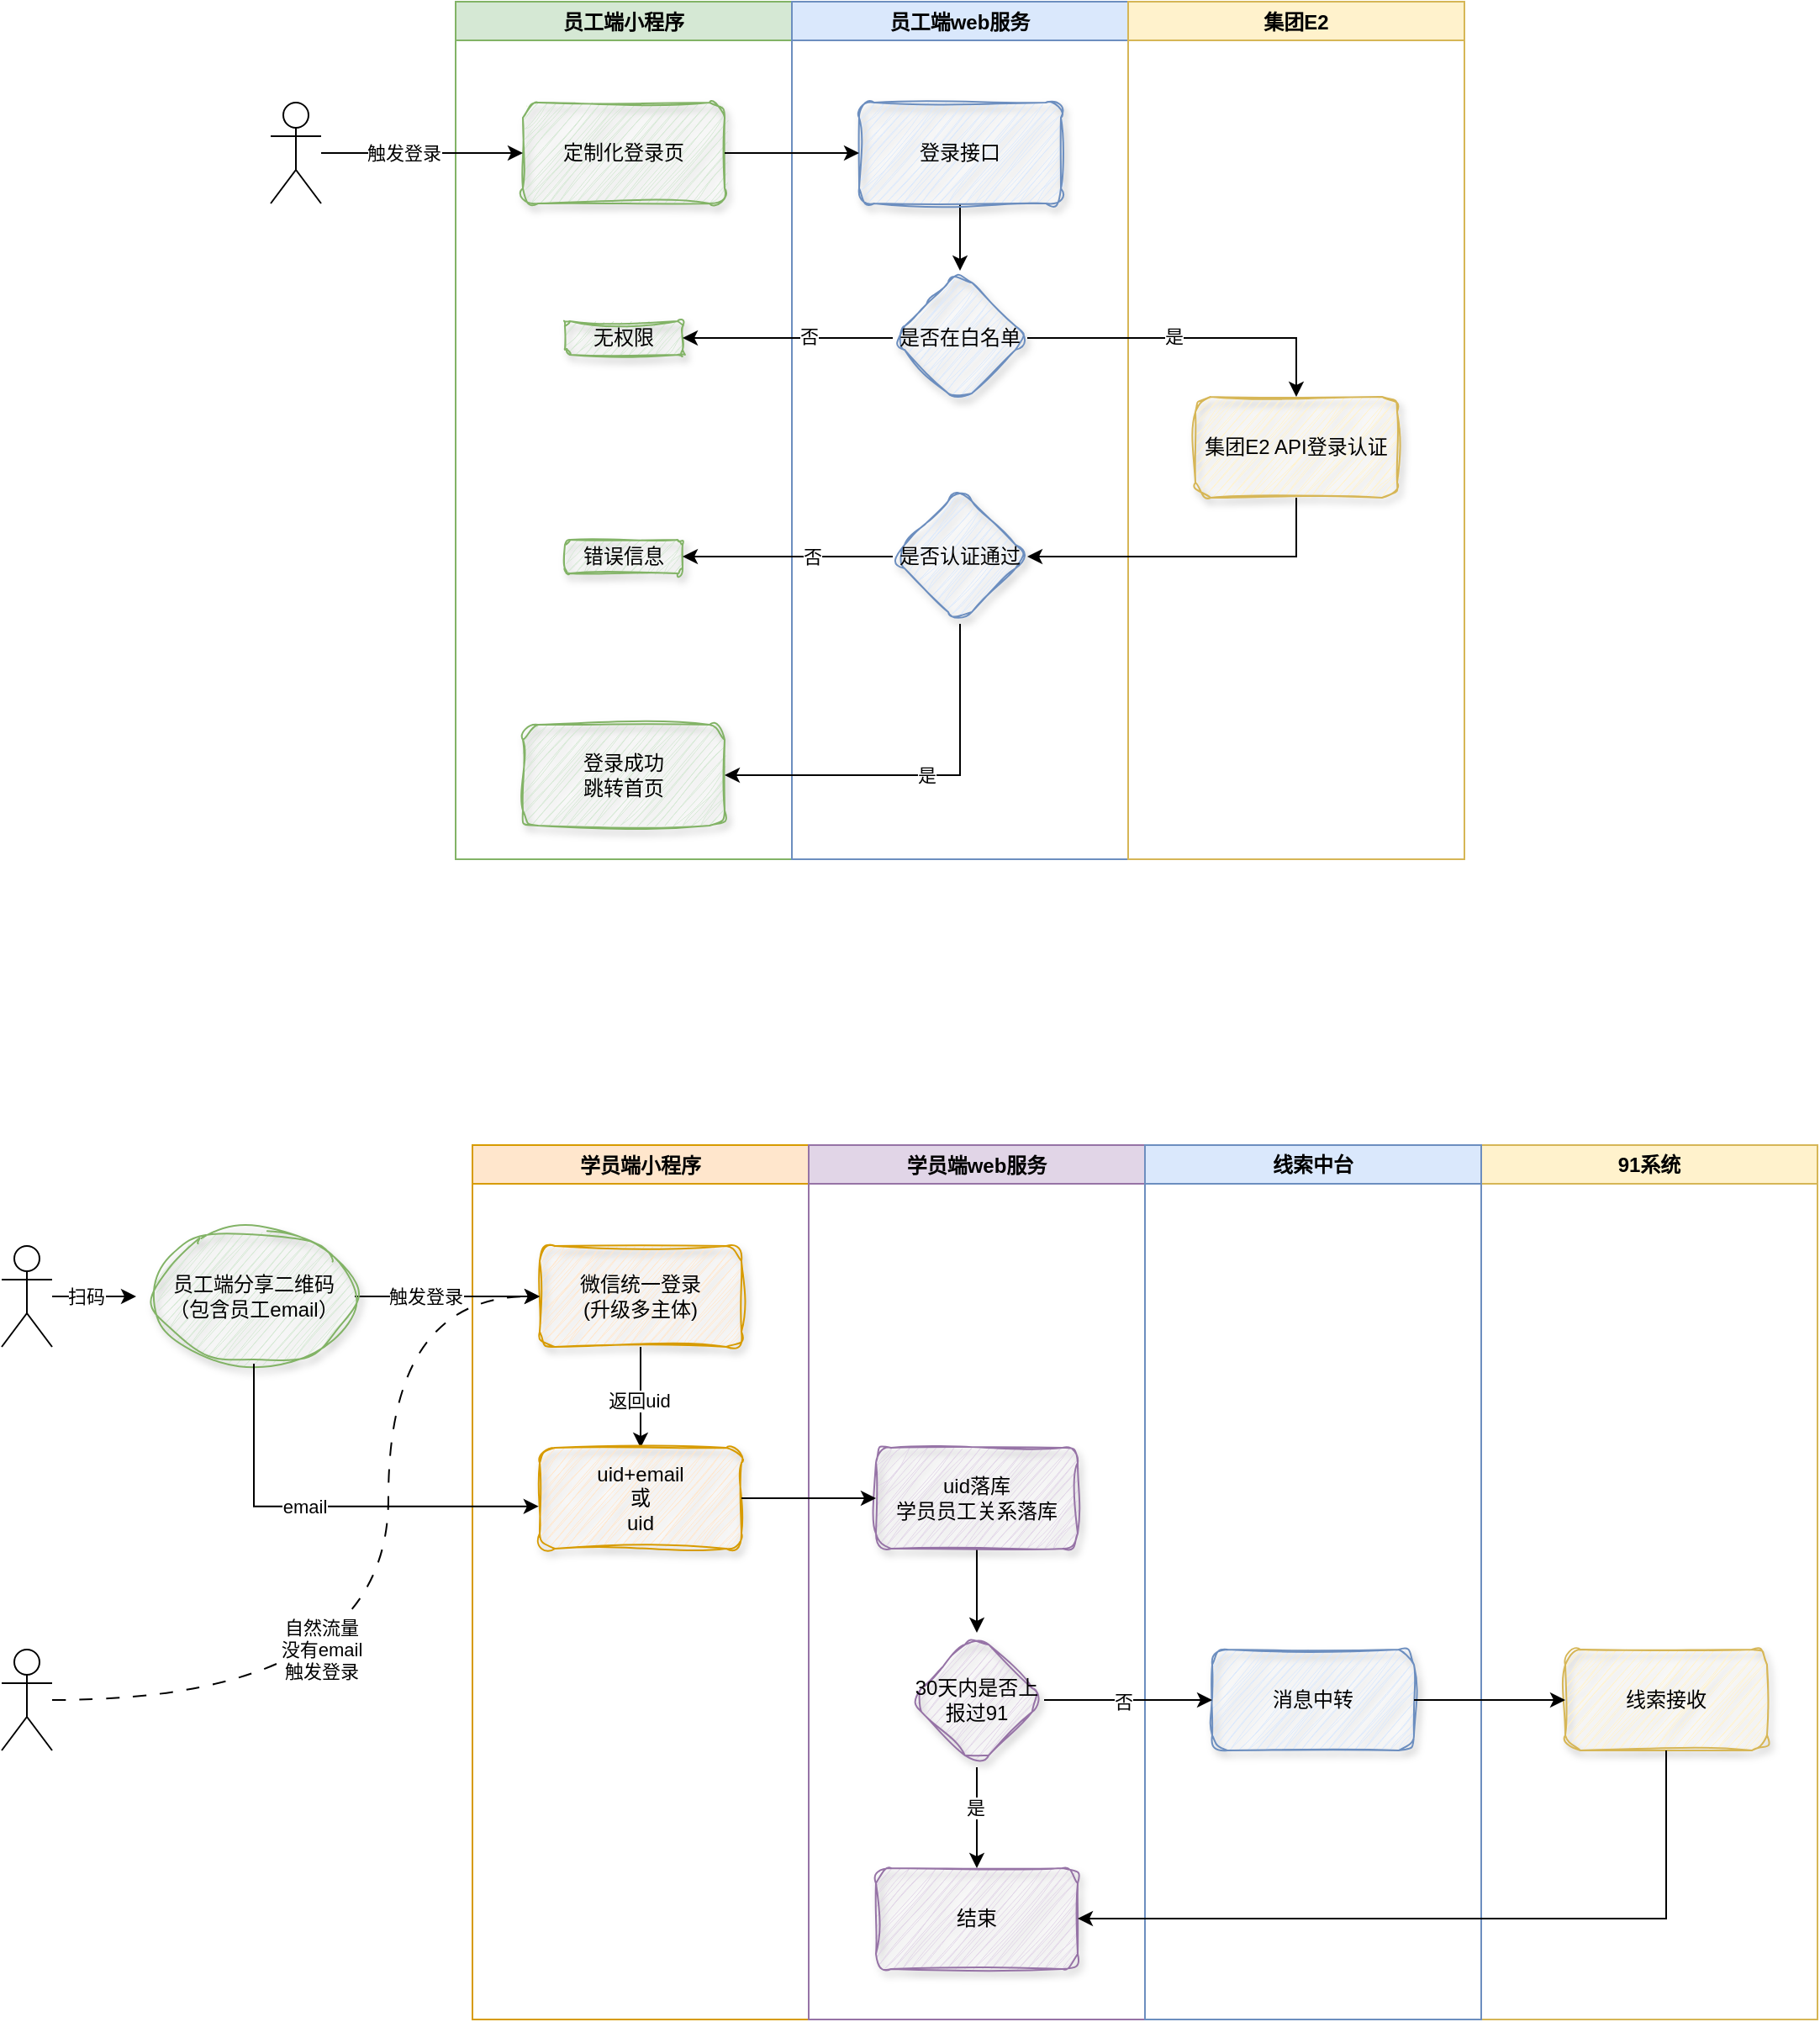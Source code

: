 <mxfile version="23.0.2" type="github">
  <diagram name="第 1 页" id="pV6aRfWE0lqoJqucev3O">
    <mxGraphModel dx="2007" dy="576" grid="1" gridSize="10" guides="1" tooltips="1" connect="1" arrows="1" fold="1" page="1" pageScale="1" pageWidth="827" pageHeight="1169" math="0" shadow="0">
      <root>
        <mxCell id="0" />
        <mxCell id="1" parent="0" />
        <mxCell id="hyMWU6bmqrIp57yq2Xep-1" value="员工端小程序" style="swimlane;fillColor=#d5e8d4;strokeColor=#82b366;" vertex="1" parent="1">
          <mxGeometry x="150" y="320" width="200" height="510" as="geometry" />
        </mxCell>
        <mxCell id="hyMWU6bmqrIp57yq2Xep-9" value="定制化登录页" style="rounded=1;whiteSpace=wrap;html=1;fillColor=#d5e8d4;strokeColor=#82b366;gradientColor=none;glass=0;shadow=1;sketch=1;curveFitting=1;jiggle=2;" vertex="1" parent="hyMWU6bmqrIp57yq2Xep-1">
          <mxGeometry x="40" y="60" width="120" height="60" as="geometry" />
        </mxCell>
        <mxCell id="hyMWU6bmqrIp57yq2Xep-34" value="无权限" style="whiteSpace=wrap;html=1;fillColor=#d5e8d4;strokeColor=#82b366;rounded=1;gradientColor=none;glass=0;shadow=1;sketch=1;curveFitting=1;jiggle=2;" vertex="1" parent="hyMWU6bmqrIp57yq2Xep-1">
          <mxGeometry x="65" y="190" width="70" height="20" as="geometry" />
        </mxCell>
        <mxCell id="hyMWU6bmqrIp57yq2Xep-46" value="错误信息" style="whiteSpace=wrap;html=1;fillColor=#d5e8d4;strokeColor=#82b366;rounded=1;gradientColor=none;glass=0;shadow=1;sketch=1;curveFitting=1;jiggle=2;" vertex="1" parent="hyMWU6bmqrIp57yq2Xep-1">
          <mxGeometry x="65" y="320" width="70" height="20" as="geometry" />
        </mxCell>
        <mxCell id="hyMWU6bmqrIp57yq2Xep-2" value="员工端web服务" style="swimlane;fillColor=#dae8fc;strokeColor=#6c8ebf;" vertex="1" parent="1">
          <mxGeometry x="350" y="320" width="200" height="510" as="geometry" />
        </mxCell>
        <mxCell id="hyMWU6bmqrIp57yq2Xep-14" value="" style="edgeStyle=orthogonalEdgeStyle;rounded=0;orthogonalLoop=1;jettySize=auto;html=1;" edge="1" parent="hyMWU6bmqrIp57yq2Xep-2" source="hyMWU6bmqrIp57yq2Xep-10" target="hyMWU6bmqrIp57yq2Xep-13">
          <mxGeometry relative="1" as="geometry" />
        </mxCell>
        <mxCell id="hyMWU6bmqrIp57yq2Xep-10" value="登录接口" style="rounded=1;whiteSpace=wrap;html=1;fillColor=#dae8fc;strokeColor=#6c8ebf;shadow=1;sketch=1;curveFitting=1;jiggle=2;" vertex="1" parent="hyMWU6bmqrIp57yq2Xep-2">
          <mxGeometry x="40" y="60" width="120" height="60" as="geometry" />
        </mxCell>
        <mxCell id="hyMWU6bmqrIp57yq2Xep-13" value="是否在白名单" style="rhombus;whiteSpace=wrap;html=1;fillColor=#dae8fc;strokeColor=#6c8ebf;rounded=1;shadow=1;sketch=1;curveFitting=1;jiggle=2;" vertex="1" parent="hyMWU6bmqrIp57yq2Xep-2">
          <mxGeometry x="60" y="160" width="80" height="80" as="geometry" />
        </mxCell>
        <mxCell id="hyMWU6bmqrIp57yq2Xep-3" value="集团E2" style="swimlane;fillColor=#fff2cc;strokeColor=#d6b656;" vertex="1" parent="1">
          <mxGeometry x="550" y="320" width="200" height="510" as="geometry" />
        </mxCell>
        <mxCell id="hyMWU6bmqrIp57yq2Xep-32" value="登录成功&lt;br&gt;跳转首页" style="whiteSpace=wrap;html=1;fillColor=#d5e8d4;strokeColor=#82b366;rounded=1;gradientColor=none;glass=0;shadow=1;sketch=1;curveFitting=1;jiggle=2;" vertex="1" parent="hyMWU6bmqrIp57yq2Xep-3">
          <mxGeometry x="-360" y="430" width="120" height="60" as="geometry" />
        </mxCell>
        <mxCell id="hyMWU6bmqrIp57yq2Xep-29" value="是否认证通过" style="rhombus;whiteSpace=wrap;html=1;fillColor=#dae8fc;strokeColor=#6c8ebf;rounded=1;shadow=1;sketch=1;curveFitting=1;jiggle=2;" vertex="1" parent="hyMWU6bmqrIp57yq2Xep-3">
          <mxGeometry x="-140" y="290" width="80" height="80" as="geometry" />
        </mxCell>
        <mxCell id="hyMWU6bmqrIp57yq2Xep-19" value="集团E2 API登录认证" style="whiteSpace=wrap;html=1;fillColor=#fff2cc;strokeColor=#d6b656;rounded=1;shadow=1;sketch=1;curveFitting=1;jiggle=2;" vertex="1" parent="hyMWU6bmqrIp57yq2Xep-3">
          <mxGeometry x="40" y="235" width="120" height="60" as="geometry" />
        </mxCell>
        <mxCell id="hyMWU6bmqrIp57yq2Xep-31" style="edgeStyle=orthogonalEdgeStyle;rounded=0;orthogonalLoop=1;jettySize=auto;html=1;exitX=0.5;exitY=1;exitDx=0;exitDy=0;entryX=1;entryY=0.5;entryDx=0;entryDy=0;" edge="1" parent="hyMWU6bmqrIp57yq2Xep-3" source="hyMWU6bmqrIp57yq2Xep-19" target="hyMWU6bmqrIp57yq2Xep-29">
          <mxGeometry relative="1" as="geometry" />
        </mxCell>
        <mxCell id="hyMWU6bmqrIp57yq2Xep-37" style="edgeStyle=orthogonalEdgeStyle;rounded=0;orthogonalLoop=1;jettySize=auto;html=1;exitX=0.5;exitY=1;exitDx=0;exitDy=0;entryX=1;entryY=0.5;entryDx=0;entryDy=0;" edge="1" parent="hyMWU6bmqrIp57yq2Xep-3" source="hyMWU6bmqrIp57yq2Xep-29" target="hyMWU6bmqrIp57yq2Xep-32">
          <mxGeometry relative="1" as="geometry" />
        </mxCell>
        <mxCell id="hyMWU6bmqrIp57yq2Xep-38" value="是" style="edgeLabel;html=1;align=center;verticalAlign=middle;resizable=0;points=[];" vertex="1" connectable="0" parent="hyMWU6bmqrIp57yq2Xep-37">
          <mxGeometry x="-0.041" relative="1" as="geometry">
            <mxPoint as="offset" />
          </mxGeometry>
        </mxCell>
        <mxCell id="hyMWU6bmqrIp57yq2Xep-17" value="" style="edgeStyle=orthogonalEdgeStyle;rounded=0;orthogonalLoop=1;jettySize=auto;html=1;" edge="1" parent="1" source="hyMWU6bmqrIp57yq2Xep-4" target="hyMWU6bmqrIp57yq2Xep-9">
          <mxGeometry relative="1" as="geometry" />
        </mxCell>
        <mxCell id="hyMWU6bmqrIp57yq2Xep-18" value="触发登录" style="edgeLabel;html=1;align=center;verticalAlign=middle;resizable=0;points=[];" vertex="1" connectable="0" parent="hyMWU6bmqrIp57yq2Xep-17">
          <mxGeometry x="-0.18" relative="1" as="geometry">
            <mxPoint as="offset" />
          </mxGeometry>
        </mxCell>
        <mxCell id="hyMWU6bmqrIp57yq2Xep-4" value="" style="shape=umlActor;verticalLabelPosition=bottom;verticalAlign=top;html=1;outlineConnect=0;" vertex="1" parent="1">
          <mxGeometry x="40" y="380" width="30" height="60" as="geometry" />
        </mxCell>
        <mxCell id="hyMWU6bmqrIp57yq2Xep-16" style="edgeStyle=orthogonalEdgeStyle;rounded=0;orthogonalLoop=1;jettySize=auto;html=1;" edge="1" parent="1" source="hyMWU6bmqrIp57yq2Xep-9" target="hyMWU6bmqrIp57yq2Xep-10">
          <mxGeometry relative="1" as="geometry" />
        </mxCell>
        <mxCell id="hyMWU6bmqrIp57yq2Xep-42" style="edgeStyle=orthogonalEdgeStyle;rounded=0;orthogonalLoop=1;jettySize=auto;html=1;exitX=1;exitY=0.5;exitDx=0;exitDy=0;entryX=0.5;entryY=0;entryDx=0;entryDy=0;" edge="1" parent="1" source="hyMWU6bmqrIp57yq2Xep-13" target="hyMWU6bmqrIp57yq2Xep-19">
          <mxGeometry relative="1" as="geometry" />
        </mxCell>
        <mxCell id="hyMWU6bmqrIp57yq2Xep-43" value="是" style="edgeLabel;html=1;align=center;verticalAlign=middle;resizable=0;points=[];" vertex="1" connectable="0" parent="hyMWU6bmqrIp57yq2Xep-42">
          <mxGeometry x="-0.108" y="1" relative="1" as="geometry">
            <mxPoint as="offset" />
          </mxGeometry>
        </mxCell>
        <mxCell id="hyMWU6bmqrIp57yq2Xep-36" style="edgeStyle=orthogonalEdgeStyle;rounded=0;orthogonalLoop=1;jettySize=auto;html=1;exitX=0;exitY=0.5;exitDx=0;exitDy=0;entryX=1;entryY=0.5;entryDx=0;entryDy=0;" edge="1" parent="1" source="hyMWU6bmqrIp57yq2Xep-13" target="hyMWU6bmqrIp57yq2Xep-34">
          <mxGeometry relative="1" as="geometry" />
        </mxCell>
        <mxCell id="hyMWU6bmqrIp57yq2Xep-45" value="否" style="edgeLabel;html=1;align=center;verticalAlign=middle;resizable=0;points=[];" vertex="1" connectable="0" parent="hyMWU6bmqrIp57yq2Xep-36">
          <mxGeometry x="-0.189" y="-1" relative="1" as="geometry">
            <mxPoint as="offset" />
          </mxGeometry>
        </mxCell>
        <mxCell id="hyMWU6bmqrIp57yq2Xep-41" style="edgeStyle=orthogonalEdgeStyle;rounded=0;orthogonalLoop=1;jettySize=auto;html=1;exitX=0;exitY=0.5;exitDx=0;exitDy=0;entryX=1;entryY=0.5;entryDx=0;entryDy=0;" edge="1" parent="1" source="hyMWU6bmqrIp57yq2Xep-29" target="hyMWU6bmqrIp57yq2Xep-46">
          <mxGeometry relative="1" as="geometry">
            <mxPoint x="290" y="650" as="targetPoint" />
          </mxGeometry>
        </mxCell>
        <mxCell id="hyMWU6bmqrIp57yq2Xep-44" value="否" style="edgeLabel;html=1;align=center;verticalAlign=middle;resizable=0;points=[];" vertex="1" connectable="0" parent="hyMWU6bmqrIp57yq2Xep-41">
          <mxGeometry x="-0.235" relative="1" as="geometry">
            <mxPoint as="offset" />
          </mxGeometry>
        </mxCell>
        <mxCell id="hyMWU6bmqrIp57yq2Xep-47" value="学员端小程序" style="swimlane;fillColor=#ffe6cc;strokeColor=#d79b00;" vertex="1" parent="1">
          <mxGeometry x="160" y="1000" width="200" height="520" as="geometry" />
        </mxCell>
        <mxCell id="hyMWU6bmqrIp57yq2Xep-100" value="" style="edgeStyle=orthogonalEdgeStyle;rounded=0;orthogonalLoop=1;jettySize=auto;html=1;" edge="1" parent="hyMWU6bmqrIp57yq2Xep-47" source="hyMWU6bmqrIp57yq2Xep-58" target="hyMWU6bmqrIp57yq2Xep-99">
          <mxGeometry relative="1" as="geometry" />
        </mxCell>
        <mxCell id="hyMWU6bmqrIp57yq2Xep-101" value="返回uid" style="edgeLabel;html=1;align=center;verticalAlign=middle;resizable=0;points=[];" vertex="1" connectable="0" parent="hyMWU6bmqrIp57yq2Xep-100">
          <mxGeometry x="0.07" y="-1" relative="1" as="geometry">
            <mxPoint as="offset" />
          </mxGeometry>
        </mxCell>
        <mxCell id="hyMWU6bmqrIp57yq2Xep-58" value="微信统一登录&lt;br&gt;(升级多主体)" style="rounded=1;whiteSpace=wrap;html=1;fillColor=#ffe6cc;strokeColor=#d79b00;glass=0;shadow=1;sketch=1;curveFitting=1;jiggle=2;" vertex="1" parent="hyMWU6bmqrIp57yq2Xep-47">
          <mxGeometry x="40" y="60" width="120" height="60" as="geometry" />
        </mxCell>
        <mxCell id="hyMWU6bmqrIp57yq2Xep-99" value="uid+email&lt;br&gt;或&lt;br&gt;uid" style="whiteSpace=wrap;html=1;fillColor=#ffe6cc;strokeColor=#d79b00;rounded=1;glass=0;shadow=1;sketch=1;curveFitting=1;jiggle=2;" vertex="1" parent="hyMWU6bmqrIp57yq2Xep-47">
          <mxGeometry x="40" y="180" width="120" height="60" as="geometry" />
        </mxCell>
        <mxCell id="hyMWU6bmqrIp57yq2Xep-51" value="学员端web服务" style="swimlane;fillColor=#e1d5e7;strokeColor=#9673a6;" vertex="1" parent="1">
          <mxGeometry x="360" y="1000" width="200" height="520" as="geometry" />
        </mxCell>
        <mxCell id="hyMWU6bmqrIp57yq2Xep-119" style="edgeStyle=orthogonalEdgeStyle;rounded=0;orthogonalLoop=1;jettySize=auto;html=1;exitX=0.5;exitY=1;exitDx=0;exitDy=0;" edge="1" parent="hyMWU6bmqrIp57yq2Xep-51" source="hyMWU6bmqrIp57yq2Xep-53" target="hyMWU6bmqrIp57yq2Xep-65">
          <mxGeometry relative="1" as="geometry" />
        </mxCell>
        <mxCell id="hyMWU6bmqrIp57yq2Xep-53" value="uid落库&lt;br&gt;学员员工关系落库" style="rounded=1;whiteSpace=wrap;html=1;fillColor=#e1d5e7;strokeColor=#9673a6;shadow=1;sketch=1;curveFitting=1;jiggle=2;" vertex="1" parent="hyMWU6bmqrIp57yq2Xep-51">
          <mxGeometry x="40" y="180" width="120" height="60" as="geometry" />
        </mxCell>
        <mxCell id="hyMWU6bmqrIp57yq2Xep-65" value="30天内是否上报过91" style="rhombus;whiteSpace=wrap;html=1;fillColor=#e1d5e7;strokeColor=#9673a6;rounded=1;shadow=1;sketch=1;curveFitting=1;jiggle=2;" vertex="1" parent="hyMWU6bmqrIp57yq2Xep-51">
          <mxGeometry x="60" y="290" width="80" height="80" as="geometry" />
        </mxCell>
        <mxCell id="hyMWU6bmqrIp57yq2Xep-96" value="结束" style="whiteSpace=wrap;html=1;fillColor=#e1d5e7;strokeColor=#9673a6;rounded=1;shadow=1;sketch=1;curveFitting=1;jiggle=2;" vertex="1" parent="hyMWU6bmqrIp57yq2Xep-51">
          <mxGeometry x="40" y="430" width="120" height="60" as="geometry" />
        </mxCell>
        <mxCell id="hyMWU6bmqrIp57yq2Xep-97" value="" style="edgeStyle=orthogonalEdgeStyle;rounded=0;orthogonalLoop=1;jettySize=auto;html=1;" edge="1" parent="hyMWU6bmqrIp57yq2Xep-51" source="hyMWU6bmqrIp57yq2Xep-65" target="hyMWU6bmqrIp57yq2Xep-96">
          <mxGeometry relative="1" as="geometry" />
        </mxCell>
        <mxCell id="hyMWU6bmqrIp57yq2Xep-98" value="是" style="edgeLabel;html=1;align=center;verticalAlign=middle;resizable=0;points=[];" vertex="1" connectable="0" parent="hyMWU6bmqrIp57yq2Xep-97">
          <mxGeometry x="-0.215" y="-1" relative="1" as="geometry">
            <mxPoint as="offset" />
          </mxGeometry>
        </mxCell>
        <mxCell id="hyMWU6bmqrIp57yq2Xep-56" style="edgeStyle=orthogonalEdgeStyle;rounded=0;orthogonalLoop=1;jettySize=auto;html=1;" edge="1" parent="1" source="hyMWU6bmqrIp57yq2Xep-55">
          <mxGeometry relative="1" as="geometry">
            <mxPoint x="-40" y="1090" as="targetPoint" />
          </mxGeometry>
        </mxCell>
        <mxCell id="hyMWU6bmqrIp57yq2Xep-57" value="扫码" style="edgeLabel;html=1;align=center;verticalAlign=middle;resizable=0;points=[];" vertex="1" connectable="0" parent="hyMWU6bmqrIp57yq2Xep-56">
          <mxGeometry x="-0.304" y="-1" relative="1" as="geometry">
            <mxPoint x="2" y="-1" as="offset" />
          </mxGeometry>
        </mxCell>
        <mxCell id="hyMWU6bmqrIp57yq2Xep-55" value="" style="shape=umlActor;verticalLabelPosition=bottom;verticalAlign=top;html=1;outlineConnect=0;" vertex="1" parent="1">
          <mxGeometry x="-120" y="1060" width="30" height="60" as="geometry" />
        </mxCell>
        <mxCell id="hyMWU6bmqrIp57yq2Xep-94" value="91系统" style="swimlane;whiteSpace=wrap;html=1;fillColor=#fff2cc;strokeColor=#d6b656;" vertex="1" parent="1">
          <mxGeometry x="760" y="1000" width="200" height="520" as="geometry" />
        </mxCell>
        <mxCell id="hyMWU6bmqrIp57yq2Xep-95" value="线索接收" style="rounded=1;whiteSpace=wrap;html=1;fillColor=#fff2cc;strokeColor=#d6b656;shadow=1;sketch=1;curveFitting=1;jiggle=2;" vertex="1" parent="hyMWU6bmqrIp57yq2Xep-94">
          <mxGeometry x="50" y="300" width="120" height="60" as="geometry" />
        </mxCell>
        <mxCell id="hyMWU6bmqrIp57yq2Xep-102" style="edgeStyle=orthogonalEdgeStyle;rounded=0;orthogonalLoop=1;jettySize=auto;html=1;exitX=1;exitY=0.5;exitDx=0;exitDy=0;entryX=0;entryY=0.5;entryDx=0;entryDy=0;" edge="1" parent="1" source="hyMWU6bmqrIp57yq2Xep-99" target="hyMWU6bmqrIp57yq2Xep-53">
          <mxGeometry relative="1" as="geometry" />
        </mxCell>
        <mxCell id="hyMWU6bmqrIp57yq2Xep-88" value="线索中台" style="swimlane;whiteSpace=wrap;html=1;fillColor=#dae8fc;strokeColor=#6c8ebf;" vertex="1" parent="1">
          <mxGeometry x="560" y="1000" width="200" height="520" as="geometry" />
        </mxCell>
        <mxCell id="hyMWU6bmqrIp57yq2Xep-91" value="消息中转" style="rounded=1;whiteSpace=wrap;html=1;fillColor=#dae8fc;strokeColor=#6c8ebf;shadow=1;sketch=1;curveFitting=1;jiggle=2;" vertex="1" parent="hyMWU6bmqrIp57yq2Xep-88">
          <mxGeometry x="40" y="300" width="120" height="60" as="geometry" />
        </mxCell>
        <mxCell id="hyMWU6bmqrIp57yq2Xep-107" style="edgeStyle=orthogonalEdgeStyle;rounded=0;orthogonalLoop=1;jettySize=auto;html=1;entryX=0;entryY=0.5;entryDx=0;entryDy=0;" edge="1" parent="1" source="hyMWU6bmqrIp57yq2Xep-106" target="hyMWU6bmqrIp57yq2Xep-58">
          <mxGeometry relative="1" as="geometry" />
        </mxCell>
        <mxCell id="hyMWU6bmqrIp57yq2Xep-120" value="触发登录" style="edgeLabel;html=1;align=center;verticalAlign=middle;resizable=0;points=[];" vertex="1" connectable="0" parent="hyMWU6bmqrIp57yq2Xep-107">
          <mxGeometry x="-0.401" relative="1" as="geometry">
            <mxPoint x="9" as="offset" />
          </mxGeometry>
        </mxCell>
        <mxCell id="hyMWU6bmqrIp57yq2Xep-106" value="员工端分享二维码&lt;br&gt;（包含员工email）" style="ellipse;whiteSpace=wrap;html=1;fillColor=#d5e8d4;strokeColor=#82b366;shadow=1;sketch=1;curveFitting=1;jiggle=2;" vertex="1" parent="1">
          <mxGeometry x="-30" y="1050" width="120" height="80" as="geometry" />
        </mxCell>
        <mxCell id="hyMWU6bmqrIp57yq2Xep-108" style="edgeStyle=orthogonalEdgeStyle;rounded=0;orthogonalLoop=1;jettySize=auto;html=1;entryX=-0.005;entryY=0.581;entryDx=0;entryDy=0;entryPerimeter=0;exitX=0.5;exitY=1;exitDx=0;exitDy=0;" edge="1" parent="1" source="hyMWU6bmqrIp57yq2Xep-106" target="hyMWU6bmqrIp57yq2Xep-99">
          <mxGeometry relative="1" as="geometry" />
        </mxCell>
        <mxCell id="hyMWU6bmqrIp57yq2Xep-109" value="email" style="edgeLabel;html=1;align=center;verticalAlign=middle;resizable=0;points=[];" vertex="1" connectable="0" parent="hyMWU6bmqrIp57yq2Xep-108">
          <mxGeometry x="-0.1" relative="1" as="geometry">
            <mxPoint as="offset" />
          </mxGeometry>
        </mxCell>
        <mxCell id="hyMWU6bmqrIp57yq2Xep-92" style="edgeStyle=orthogonalEdgeStyle;rounded=0;orthogonalLoop=1;jettySize=auto;html=1;exitX=1;exitY=0.5;exitDx=0;exitDy=0;entryX=0;entryY=0.5;entryDx=0;entryDy=0;" edge="1" parent="1" source="hyMWU6bmqrIp57yq2Xep-65" target="hyMWU6bmqrIp57yq2Xep-91">
          <mxGeometry relative="1" as="geometry" />
        </mxCell>
        <mxCell id="hyMWU6bmqrIp57yq2Xep-93" value="否" style="edgeLabel;html=1;align=center;verticalAlign=middle;resizable=0;points=[];" vertex="1" connectable="0" parent="hyMWU6bmqrIp57yq2Xep-92">
          <mxGeometry x="-0.064" y="-1" relative="1" as="geometry">
            <mxPoint as="offset" />
          </mxGeometry>
        </mxCell>
        <mxCell id="hyMWU6bmqrIp57yq2Xep-103" style="edgeStyle=orthogonalEdgeStyle;rounded=0;orthogonalLoop=1;jettySize=auto;html=1;entryX=0;entryY=0.5;entryDx=0;entryDy=0;" edge="1" parent="1" source="hyMWU6bmqrIp57yq2Xep-91" target="hyMWU6bmqrIp57yq2Xep-95">
          <mxGeometry relative="1" as="geometry" />
        </mxCell>
        <mxCell id="hyMWU6bmqrIp57yq2Xep-116" style="edgeStyle=orthogonalEdgeStyle;rounded=0;orthogonalLoop=1;jettySize=auto;html=1;entryX=0;entryY=0.5;entryDx=0;entryDy=0;curved=1;dashed=1;dashPattern=8 8;" edge="1" parent="1" source="hyMWU6bmqrIp57yq2Xep-115" target="hyMWU6bmqrIp57yq2Xep-58">
          <mxGeometry relative="1" as="geometry">
            <Array as="points">
              <mxPoint x="110" y="1330" />
              <mxPoint x="110" y="1090" />
            </Array>
          </mxGeometry>
        </mxCell>
        <mxCell id="hyMWU6bmqrIp57yq2Xep-118" value="自然流量&lt;br&gt;没有email&lt;br&gt;触发登录" style="edgeLabel;html=1;align=center;verticalAlign=middle;resizable=0;points=[];" vertex="1" connectable="0" parent="hyMWU6bmqrIp57yq2Xep-116">
          <mxGeometry x="-0.17" y="27" relative="1" as="geometry">
            <mxPoint x="-13" y="-10" as="offset" />
          </mxGeometry>
        </mxCell>
        <mxCell id="hyMWU6bmqrIp57yq2Xep-115" value="" style="shape=umlActor;verticalLabelPosition=bottom;verticalAlign=top;html=1;outlineConnect=0;" vertex="1" parent="1">
          <mxGeometry x="-120" y="1300" width="30" height="60" as="geometry" />
        </mxCell>
        <mxCell id="hyMWU6bmqrIp57yq2Xep-121" style="edgeStyle=orthogonalEdgeStyle;rounded=0;orthogonalLoop=1;jettySize=auto;html=1;entryX=1;entryY=0.5;entryDx=0;entryDy=0;" edge="1" parent="1" source="hyMWU6bmqrIp57yq2Xep-95" target="hyMWU6bmqrIp57yq2Xep-96">
          <mxGeometry relative="1" as="geometry">
            <Array as="points">
              <mxPoint x="870" y="1460" />
            </Array>
          </mxGeometry>
        </mxCell>
      </root>
    </mxGraphModel>
  </diagram>
</mxfile>
